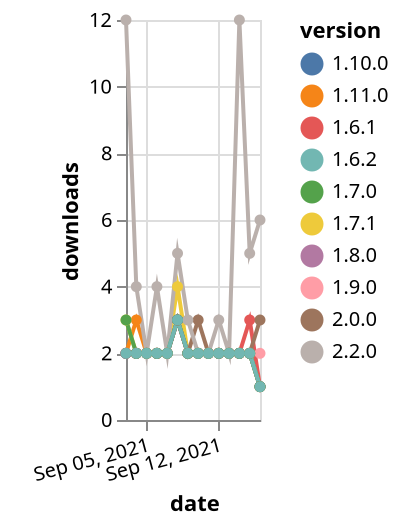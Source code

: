 {"$schema": "https://vega.github.io/schema/vega-lite/v5.json", "description": "A simple bar chart with embedded data.", "data": {"values": [{"date": "2021-09-03", "total": 1564, "delta": 2, "version": "1.11.0"}, {"date": "2021-09-04", "total": 1567, "delta": 3, "version": "1.11.0"}, {"date": "2021-09-05", "total": 1569, "delta": 2, "version": "1.11.0"}, {"date": "2021-09-06", "total": 1571, "delta": 2, "version": "1.11.0"}, {"date": "2021-09-07", "total": 1573, "delta": 2, "version": "1.11.0"}, {"date": "2021-09-08", "total": 1576, "delta": 3, "version": "1.11.0"}, {"date": "2021-09-09", "total": 1578, "delta": 2, "version": "1.11.0"}, {"date": "2021-09-10", "total": 1580, "delta": 2, "version": "1.11.0"}, {"date": "2021-09-11", "total": 1582, "delta": 2, "version": "1.11.0"}, {"date": "2021-09-12", "total": 1584, "delta": 2, "version": "1.11.0"}, {"date": "2021-09-13", "total": 1586, "delta": 2, "version": "1.11.0"}, {"date": "2021-09-14", "total": 1588, "delta": 2, "version": "1.11.0"}, {"date": "2021-09-15", "total": 1590, "delta": 2, "version": "1.11.0"}, {"date": "2021-09-16", "total": 1591, "delta": 1, "version": "1.11.0"}, {"date": "2021-09-03", "total": 2298, "delta": 2, "version": "1.6.1"}, {"date": "2021-09-04", "total": 2300, "delta": 2, "version": "1.6.1"}, {"date": "2021-09-05", "total": 2302, "delta": 2, "version": "1.6.1"}, {"date": "2021-09-06", "total": 2304, "delta": 2, "version": "1.6.1"}, {"date": "2021-09-07", "total": 2306, "delta": 2, "version": "1.6.1"}, {"date": "2021-09-08", "total": 2309, "delta": 3, "version": "1.6.1"}, {"date": "2021-09-09", "total": 2311, "delta": 2, "version": "1.6.1"}, {"date": "2021-09-10", "total": 2313, "delta": 2, "version": "1.6.1"}, {"date": "2021-09-11", "total": 2315, "delta": 2, "version": "1.6.1"}, {"date": "2021-09-12", "total": 2317, "delta": 2, "version": "1.6.1"}, {"date": "2021-09-13", "total": 2319, "delta": 2, "version": "1.6.1"}, {"date": "2021-09-14", "total": 2321, "delta": 2, "version": "1.6.1"}, {"date": "2021-09-15", "total": 2324, "delta": 3, "version": "1.6.1"}, {"date": "2021-09-16", "total": 2325, "delta": 1, "version": "1.6.1"}, {"date": "2021-09-03", "total": 2853, "delta": 2, "version": "1.8.0"}, {"date": "2021-09-04", "total": 2855, "delta": 2, "version": "1.8.0"}, {"date": "2021-09-05", "total": 2857, "delta": 2, "version": "1.8.0"}, {"date": "2021-09-06", "total": 2859, "delta": 2, "version": "1.8.0"}, {"date": "2021-09-07", "total": 2861, "delta": 2, "version": "1.8.0"}, {"date": "2021-09-08", "total": 2864, "delta": 3, "version": "1.8.0"}, {"date": "2021-09-09", "total": 2866, "delta": 2, "version": "1.8.0"}, {"date": "2021-09-10", "total": 2868, "delta": 2, "version": "1.8.0"}, {"date": "2021-09-11", "total": 2870, "delta": 2, "version": "1.8.0"}, {"date": "2021-09-12", "total": 2872, "delta": 2, "version": "1.8.0"}, {"date": "2021-09-13", "total": 2874, "delta": 2, "version": "1.8.0"}, {"date": "2021-09-14", "total": 2876, "delta": 2, "version": "1.8.0"}, {"date": "2021-09-15", "total": 2878, "delta": 2, "version": "1.8.0"}, {"date": "2021-09-16", "total": 2879, "delta": 1, "version": "1.8.0"}, {"date": "2021-09-03", "total": 2598, "delta": 2, "version": "1.9.0"}, {"date": "2021-09-04", "total": 2600, "delta": 2, "version": "1.9.0"}, {"date": "2021-09-05", "total": 2602, "delta": 2, "version": "1.9.0"}, {"date": "2021-09-06", "total": 2604, "delta": 2, "version": "1.9.0"}, {"date": "2021-09-07", "total": 2606, "delta": 2, "version": "1.9.0"}, {"date": "2021-09-08", "total": 2609, "delta": 3, "version": "1.9.0"}, {"date": "2021-09-09", "total": 2611, "delta": 2, "version": "1.9.0"}, {"date": "2021-09-10", "total": 2613, "delta": 2, "version": "1.9.0"}, {"date": "2021-09-11", "total": 2615, "delta": 2, "version": "1.9.0"}, {"date": "2021-09-12", "total": 2617, "delta": 2, "version": "1.9.0"}, {"date": "2021-09-13", "total": 2619, "delta": 2, "version": "1.9.0"}, {"date": "2021-09-14", "total": 2621, "delta": 2, "version": "1.9.0"}, {"date": "2021-09-15", "total": 2623, "delta": 2, "version": "1.9.0"}, {"date": "2021-09-16", "total": 2625, "delta": 2, "version": "1.9.0"}, {"date": "2021-09-03", "total": 2537, "delta": 3, "version": "1.7.1"}, {"date": "2021-09-04", "total": 2539, "delta": 2, "version": "1.7.1"}, {"date": "2021-09-05", "total": 2541, "delta": 2, "version": "1.7.1"}, {"date": "2021-09-06", "total": 2543, "delta": 2, "version": "1.7.1"}, {"date": "2021-09-07", "total": 2545, "delta": 2, "version": "1.7.1"}, {"date": "2021-09-08", "total": 2549, "delta": 4, "version": "1.7.1"}, {"date": "2021-09-09", "total": 2551, "delta": 2, "version": "1.7.1"}, {"date": "2021-09-10", "total": 2553, "delta": 2, "version": "1.7.1"}, {"date": "2021-09-11", "total": 2555, "delta": 2, "version": "1.7.1"}, {"date": "2021-09-12", "total": 2557, "delta": 2, "version": "1.7.1"}, {"date": "2021-09-13", "total": 2559, "delta": 2, "version": "1.7.1"}, {"date": "2021-09-14", "total": 2561, "delta": 2, "version": "1.7.1"}, {"date": "2021-09-15", "total": 2563, "delta": 2, "version": "1.7.1"}, {"date": "2021-09-16", "total": 2564, "delta": 1, "version": "1.7.1"}, {"date": "2021-09-03", "total": 1927, "delta": 2, "version": "1.10.0"}, {"date": "2021-09-04", "total": 1929, "delta": 2, "version": "1.10.0"}, {"date": "2021-09-05", "total": 1931, "delta": 2, "version": "1.10.0"}, {"date": "2021-09-06", "total": 1933, "delta": 2, "version": "1.10.0"}, {"date": "2021-09-07", "total": 1935, "delta": 2, "version": "1.10.0"}, {"date": "2021-09-08", "total": 1938, "delta": 3, "version": "1.10.0"}, {"date": "2021-09-09", "total": 1940, "delta": 2, "version": "1.10.0"}, {"date": "2021-09-10", "total": 1942, "delta": 2, "version": "1.10.0"}, {"date": "2021-09-11", "total": 1944, "delta": 2, "version": "1.10.0"}, {"date": "2021-09-12", "total": 1946, "delta": 2, "version": "1.10.0"}, {"date": "2021-09-13", "total": 1948, "delta": 2, "version": "1.10.0"}, {"date": "2021-09-14", "total": 1950, "delta": 2, "version": "1.10.0"}, {"date": "2021-09-15", "total": 1952, "delta": 2, "version": "1.10.0"}, {"date": "2021-09-16", "total": 1953, "delta": 1, "version": "1.10.0"}, {"date": "2021-09-03", "total": 1777, "delta": 2, "version": "2.0.0"}, {"date": "2021-09-04", "total": 1779, "delta": 2, "version": "2.0.0"}, {"date": "2021-09-05", "total": 1781, "delta": 2, "version": "2.0.0"}, {"date": "2021-09-06", "total": 1783, "delta": 2, "version": "2.0.0"}, {"date": "2021-09-07", "total": 1785, "delta": 2, "version": "2.0.0"}, {"date": "2021-09-08", "total": 1788, "delta": 3, "version": "2.0.0"}, {"date": "2021-09-09", "total": 1790, "delta": 2, "version": "2.0.0"}, {"date": "2021-09-10", "total": 1793, "delta": 3, "version": "2.0.0"}, {"date": "2021-09-11", "total": 1795, "delta": 2, "version": "2.0.0"}, {"date": "2021-09-12", "total": 1797, "delta": 2, "version": "2.0.0"}, {"date": "2021-09-13", "total": 1799, "delta": 2, "version": "2.0.0"}, {"date": "2021-09-14", "total": 1801, "delta": 2, "version": "2.0.0"}, {"date": "2021-09-15", "total": 1803, "delta": 2, "version": "2.0.0"}, {"date": "2021-09-16", "total": 1806, "delta": 3, "version": "2.0.0"}, {"date": "2021-09-03", "total": 417, "delta": 12, "version": "2.2.0"}, {"date": "2021-09-04", "total": 421, "delta": 4, "version": "2.2.0"}, {"date": "2021-09-05", "total": 423, "delta": 2, "version": "2.2.0"}, {"date": "2021-09-06", "total": 427, "delta": 4, "version": "2.2.0"}, {"date": "2021-09-07", "total": 429, "delta": 2, "version": "2.2.0"}, {"date": "2021-09-08", "total": 434, "delta": 5, "version": "2.2.0"}, {"date": "2021-09-09", "total": 437, "delta": 3, "version": "2.2.0"}, {"date": "2021-09-10", "total": 439, "delta": 2, "version": "2.2.0"}, {"date": "2021-09-11", "total": 441, "delta": 2, "version": "2.2.0"}, {"date": "2021-09-12", "total": 444, "delta": 3, "version": "2.2.0"}, {"date": "2021-09-13", "total": 446, "delta": 2, "version": "2.2.0"}, {"date": "2021-09-14", "total": 458, "delta": 12, "version": "2.2.0"}, {"date": "2021-09-15", "total": 463, "delta": 5, "version": "2.2.0"}, {"date": "2021-09-16", "total": 469, "delta": 6, "version": "2.2.0"}, {"date": "2021-09-03", "total": 2265, "delta": 3, "version": "1.7.0"}, {"date": "2021-09-04", "total": 2267, "delta": 2, "version": "1.7.0"}, {"date": "2021-09-05", "total": 2269, "delta": 2, "version": "1.7.0"}, {"date": "2021-09-06", "total": 2271, "delta": 2, "version": "1.7.0"}, {"date": "2021-09-07", "total": 2273, "delta": 2, "version": "1.7.0"}, {"date": "2021-09-08", "total": 2276, "delta": 3, "version": "1.7.0"}, {"date": "2021-09-09", "total": 2278, "delta": 2, "version": "1.7.0"}, {"date": "2021-09-10", "total": 2280, "delta": 2, "version": "1.7.0"}, {"date": "2021-09-11", "total": 2282, "delta": 2, "version": "1.7.0"}, {"date": "2021-09-12", "total": 2284, "delta": 2, "version": "1.7.0"}, {"date": "2021-09-13", "total": 2286, "delta": 2, "version": "1.7.0"}, {"date": "2021-09-14", "total": 2288, "delta": 2, "version": "1.7.0"}, {"date": "2021-09-15", "total": 2290, "delta": 2, "version": "1.7.0"}, {"date": "2021-09-16", "total": 2291, "delta": 1, "version": "1.7.0"}, {"date": "2021-09-03", "total": 2308, "delta": 2, "version": "1.6.2"}, {"date": "2021-09-04", "total": 2310, "delta": 2, "version": "1.6.2"}, {"date": "2021-09-05", "total": 2312, "delta": 2, "version": "1.6.2"}, {"date": "2021-09-06", "total": 2314, "delta": 2, "version": "1.6.2"}, {"date": "2021-09-07", "total": 2316, "delta": 2, "version": "1.6.2"}, {"date": "2021-09-08", "total": 2319, "delta": 3, "version": "1.6.2"}, {"date": "2021-09-09", "total": 2321, "delta": 2, "version": "1.6.2"}, {"date": "2021-09-10", "total": 2323, "delta": 2, "version": "1.6.2"}, {"date": "2021-09-11", "total": 2325, "delta": 2, "version": "1.6.2"}, {"date": "2021-09-12", "total": 2327, "delta": 2, "version": "1.6.2"}, {"date": "2021-09-13", "total": 2329, "delta": 2, "version": "1.6.2"}, {"date": "2021-09-14", "total": 2331, "delta": 2, "version": "1.6.2"}, {"date": "2021-09-15", "total": 2333, "delta": 2, "version": "1.6.2"}, {"date": "2021-09-16", "total": 2334, "delta": 1, "version": "1.6.2"}]}, "width": "container", "mark": {"type": "line", "point": {"filled": true}}, "encoding": {"x": {"field": "date", "type": "temporal", "timeUnit": "yearmonthdate", "title": "date", "axis": {"labelAngle": -15}}, "y": {"field": "delta", "type": "quantitative", "title": "downloads"}, "color": {"field": "version", "type": "nominal"}, "tooltip": {"field": "delta"}}}